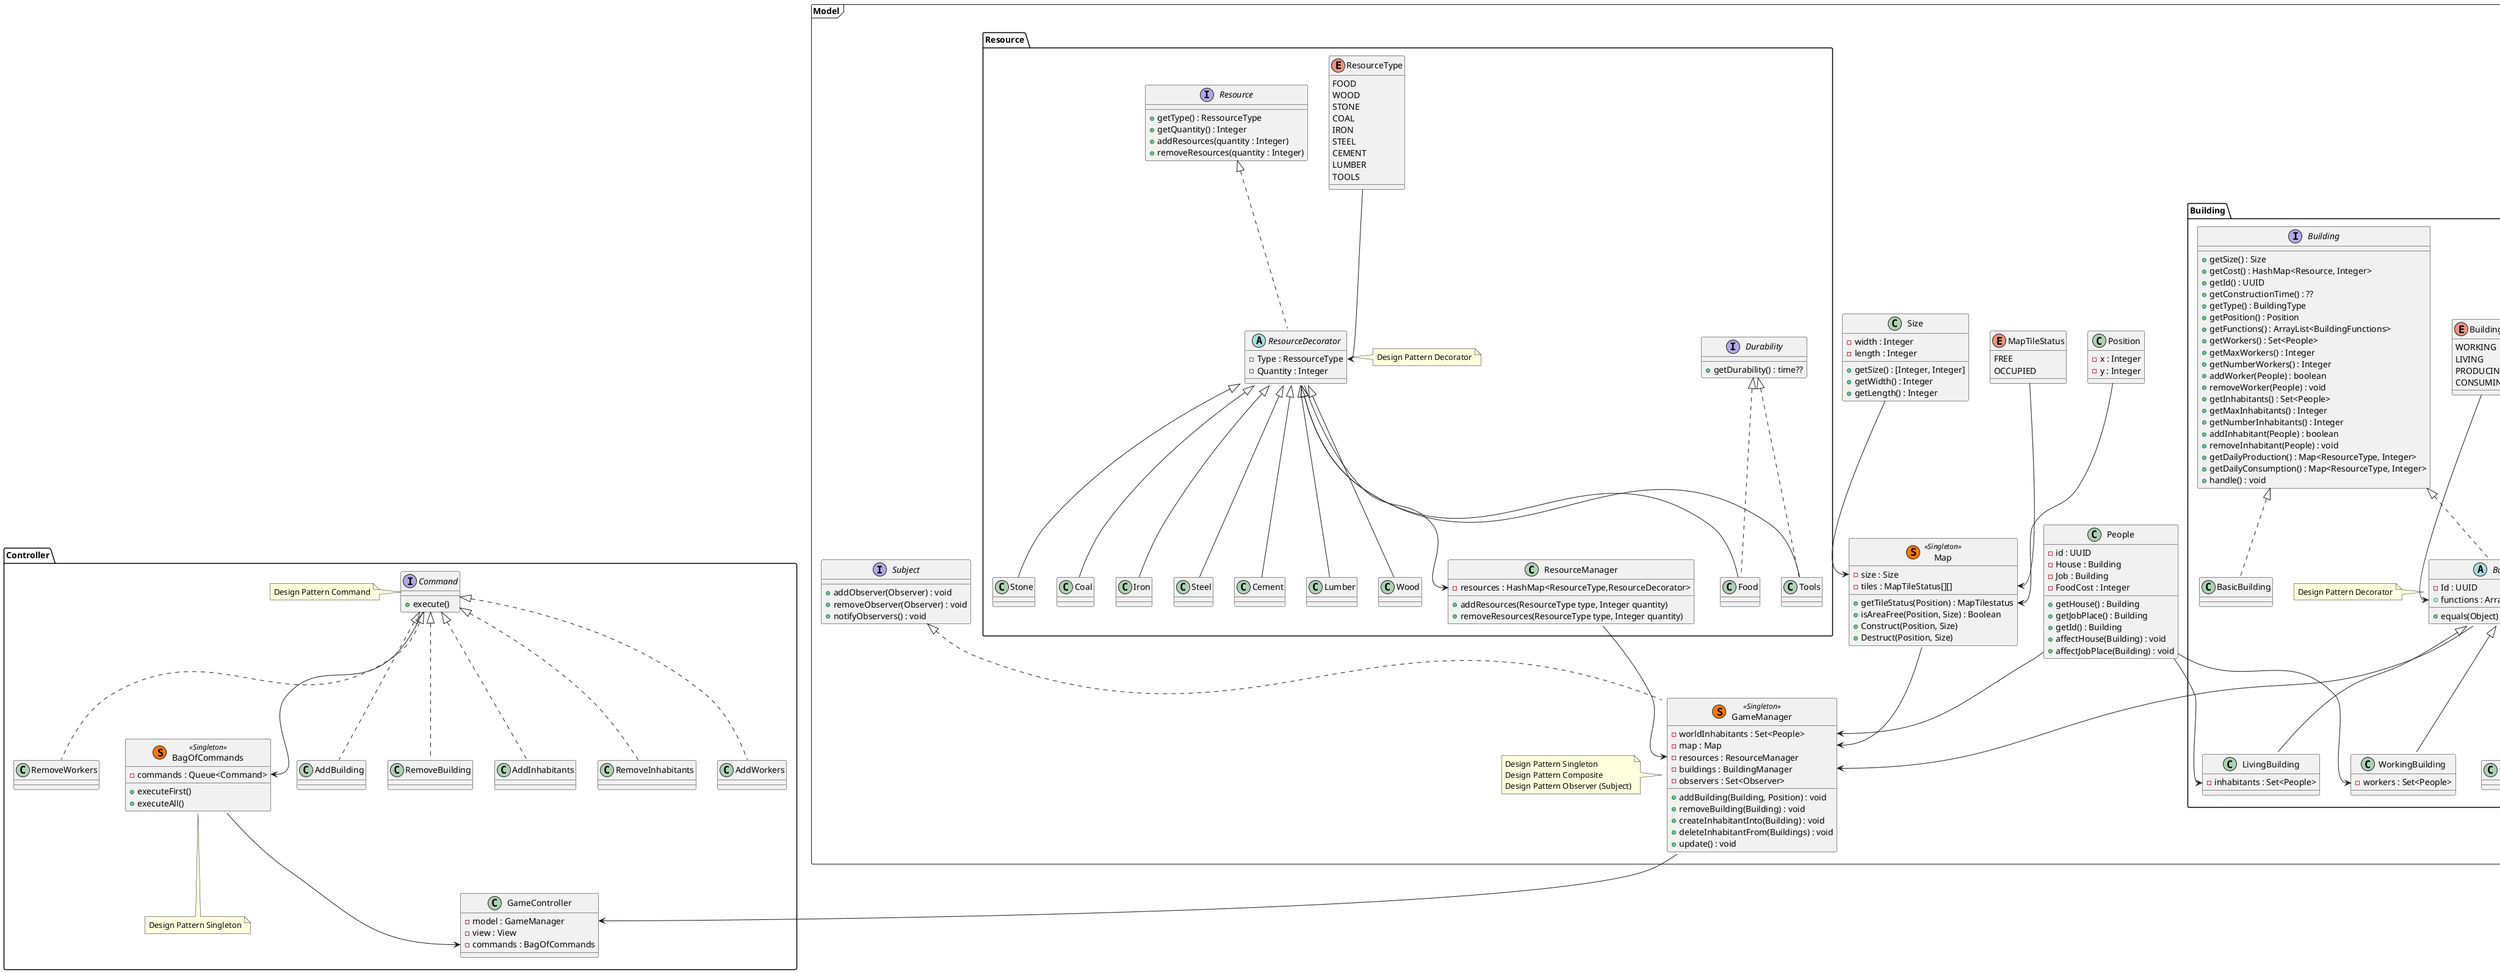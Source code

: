 @startuml

package "Model" <<Frame>> {

    package "Building"{
    interface Building {
        + getSize() : Size
        + getCost() : HashMap<Resource, Integer>
        + getId() : UUID
        + getConstructionTime() : ??
        + getType() : BuildingType
        + getPosition() : Position
        + getFunctions() : ArrayList<BuildingFunctions>   
        + getWorkers() : Set<People>
        + getMaxWorkers() : Integer
        + getNumberWorkers() : Integer
        + addWorker(People) : boolean
        + removeWorker(People) : void 
        + getInhabitants() : Set<People>
        + getMaxInhabitants() : Integer
        + getNumberInhabitants() : Integer
        + addInhabitant(People) : boolean
        + removeInhabitant(People) : void    
        + getDailyProduction() : Map<ResourceType, Integer> 
        + getDailyConsumption() : Map<ResourceType, Integer>
        + handle() : void
    }

    class BasicBuilding implements Building{}
    class ConsumptionBuilding extends BuildingDecorator{
    }
    class ProductionBuilding extends BuildingDecorator{
        
    }
    class LivingBuilding extends BuildingDecorator{
        - inhabitants : Set<People>
        
    }
    class WorkingBuilding extends BuildingDecorator{
        - workers : Set<People>
    }

    abstract class BuildingDecorator implements Building{
        - Id : UUID 
        + functions : ArrayList<BuildingFunctions>       
        + equals(Object) : Boolean
    }
    note left of BuildingDecorator
        Design Pattern Decorator
    end note

    class BuildingManager <<(S,#FF7700)Singleton>> {
        - buildings : Set<Building>
        + addBuilding(Building) : void
        + removeBuilding(Building) : void
        + getInhabitants(Building) : void
    }

    class BuildingBuilder{
        + createBuilding(BuildingType) : Building
    }

    enum BuildingFunction{
        WORKING
        LIVING
        PRODUCING
        CONSUMING
    }

    enum BuildingType{
        WOODENCABIN
        HOUSE
        APPARTMENTBUILDING
        FARM
        QUARRY
        LUMBERMILL
        CEMENTPLANT
        STEELMILL
        TOOLFACTORY
    }
    }
    

    class People{
        - id : UUID
        - House : Building
        - Job : Building
        - FoodCost : Integer
        + getHouse() : Building
        + getJobPlace() : Building
        + getId() : Building
        + affectHouse(Building) : void
        + affectJobPlace(Building) : void
    }
    class Map <<(S,#FF7700)Singleton>>{
        - size : Size
        - tiles : MapTileStatus[][]
        + getTileStatus(Position) : MapTilestatus
        + isAreaFree(Position, Size) : Boolean
        + Construct(Position, Size)
        + Destruct(Position, Size)
    }

    enum MapTileStatus {
        FREE
        OCCUPIED
    }

    package "Resource"{
    interface Resource {
        + getType() : RessourceType
        + getQuantity() : Integer
        + addResources(quantity : Integer)
        + removeResources(quantity : Integer)

    }
    abstract class ResourceDecorator implements Resource{
        - Type : RessourceType
        - Quantity : Integer
    }
    note right of ResourceDecorator
        Design Pattern Decorator
    end note

    interface Durability{
        + getDurability() : time??
    }
    class Food extends ResourceDecorator implements Durability{

    }
    class Wood extends ResourceDecorator{

    }
    class Stone extends ResourceDecorator{

    }
    class Coal extends ResourceDecorator{

    }
    class Iron extends ResourceDecorator{

    }
    class Steel extends ResourceDecorator{

    }
    class Cement extends ResourceDecorator{

    }
    class Lumber extends ResourceDecorator{

    }
    class Tools extends ResourceDecorator implements Durability{

    }
    enum ResourceType{
        FOOD
        WOOD
        STONE
        COAL
        IRON
        STEEL
        CEMENT
        LUMBER
        TOOLS
    }

    class ResourceManager{
        - resources : HashMap<ResourceType,ResourceDecorator>
        + addResources(ResourceType type, Integer quantity)
        + removeResources(ResourceType type, Integer quantity)
    }
}

    class GameManager <<(S,#FF7700)Singleton>> implements Subject{
        - worldInhabitants : Set<People>
        - map : Map
        - resources : ResourceManager
        - buildings : BuildingManager
        - observers : Set<Observer>
        + addBuilding(Building, Position) : void
        + removeBuilding(Building) : void
        + createInhabitantInto(Building) : void
        + deleteInhabitantFrom(Buildings) : void
        + update() : void
    }
    note left of GameManager
        Design Pattern Singleton
        Design Pattern Composite
        Design Pattern Observer (Subject)
    end note

    class Size{
        - width : Integer
        - length : Integer
        + getSize() : [Integer, Integer]
        + getWidth() : Integer
        + getLength() : Integer
    }

    interface Subject{
        + addObserver(Observer) : void
        + removeObserver(Observer) : void
        + notifyObservers() : void
    }
    class Position{
        - x : Integer
        - y : Integer
    }


}

package "Exception" <<Frame>>{
    exception NotEnoughSpace{}
    exception TooManyInhabitants{}
    exception NotEnoughResources{}
    exception MapTileStateException{}
}

package "View" {
    interface Observer{
        + update()
    }
    note left of Observer
        Design Pattern Observer
    end note
    class View implements Observer{}
}

package "Controller" {
    interface Command{
        + execute()
    }
    note left of Command
        Design Pattern Command
    end note

    class AddBuilding implements Command{}
    class RemoveBuilding implements Command{}
    class AddInhabitants implements Command{}
    class RemoveInhabitants implements Command{}
    class AddWorkers implements Command{}
    class RemoveWorkers implements Command{}

    class GameController{
        - model : GameManager
        - view : View
        - commands : BagOfCommands
    }
    class BagOfCommands  <<(S,#FF7700)Singleton>>{
        - commands : Queue<Command>
        + executeFirst()
        + executeAll()
    }
    note bottom of BagOfCommands
        Design Pattern Singleton
    end note
}


    ResourceType -->ResourceDecorator::Type
    BuildingType -->BuildingDecorator::Type
    Map --> GameManager::Map
    Size --> Map::size
    People --> GameManager::worldInhabitants
    People --> LivingBuilding::inhabitants
    People --> WorkingBuilding::workers
    BuildingDecorator --> GameManager::buildings
    ResourceManager --> GameManager::resources
    MapTileStatus --> Map::tiles
    ResourceDecorator --> ResourceManager::resources
    BuildingFunction --> BuildingDecorator::functions
    BagOfCommands --> GameController::commands
    GameManager --> GameController::model
    Position --> Map::getTileStatus
    Command --> BagOfCommands::commands
@enduml
